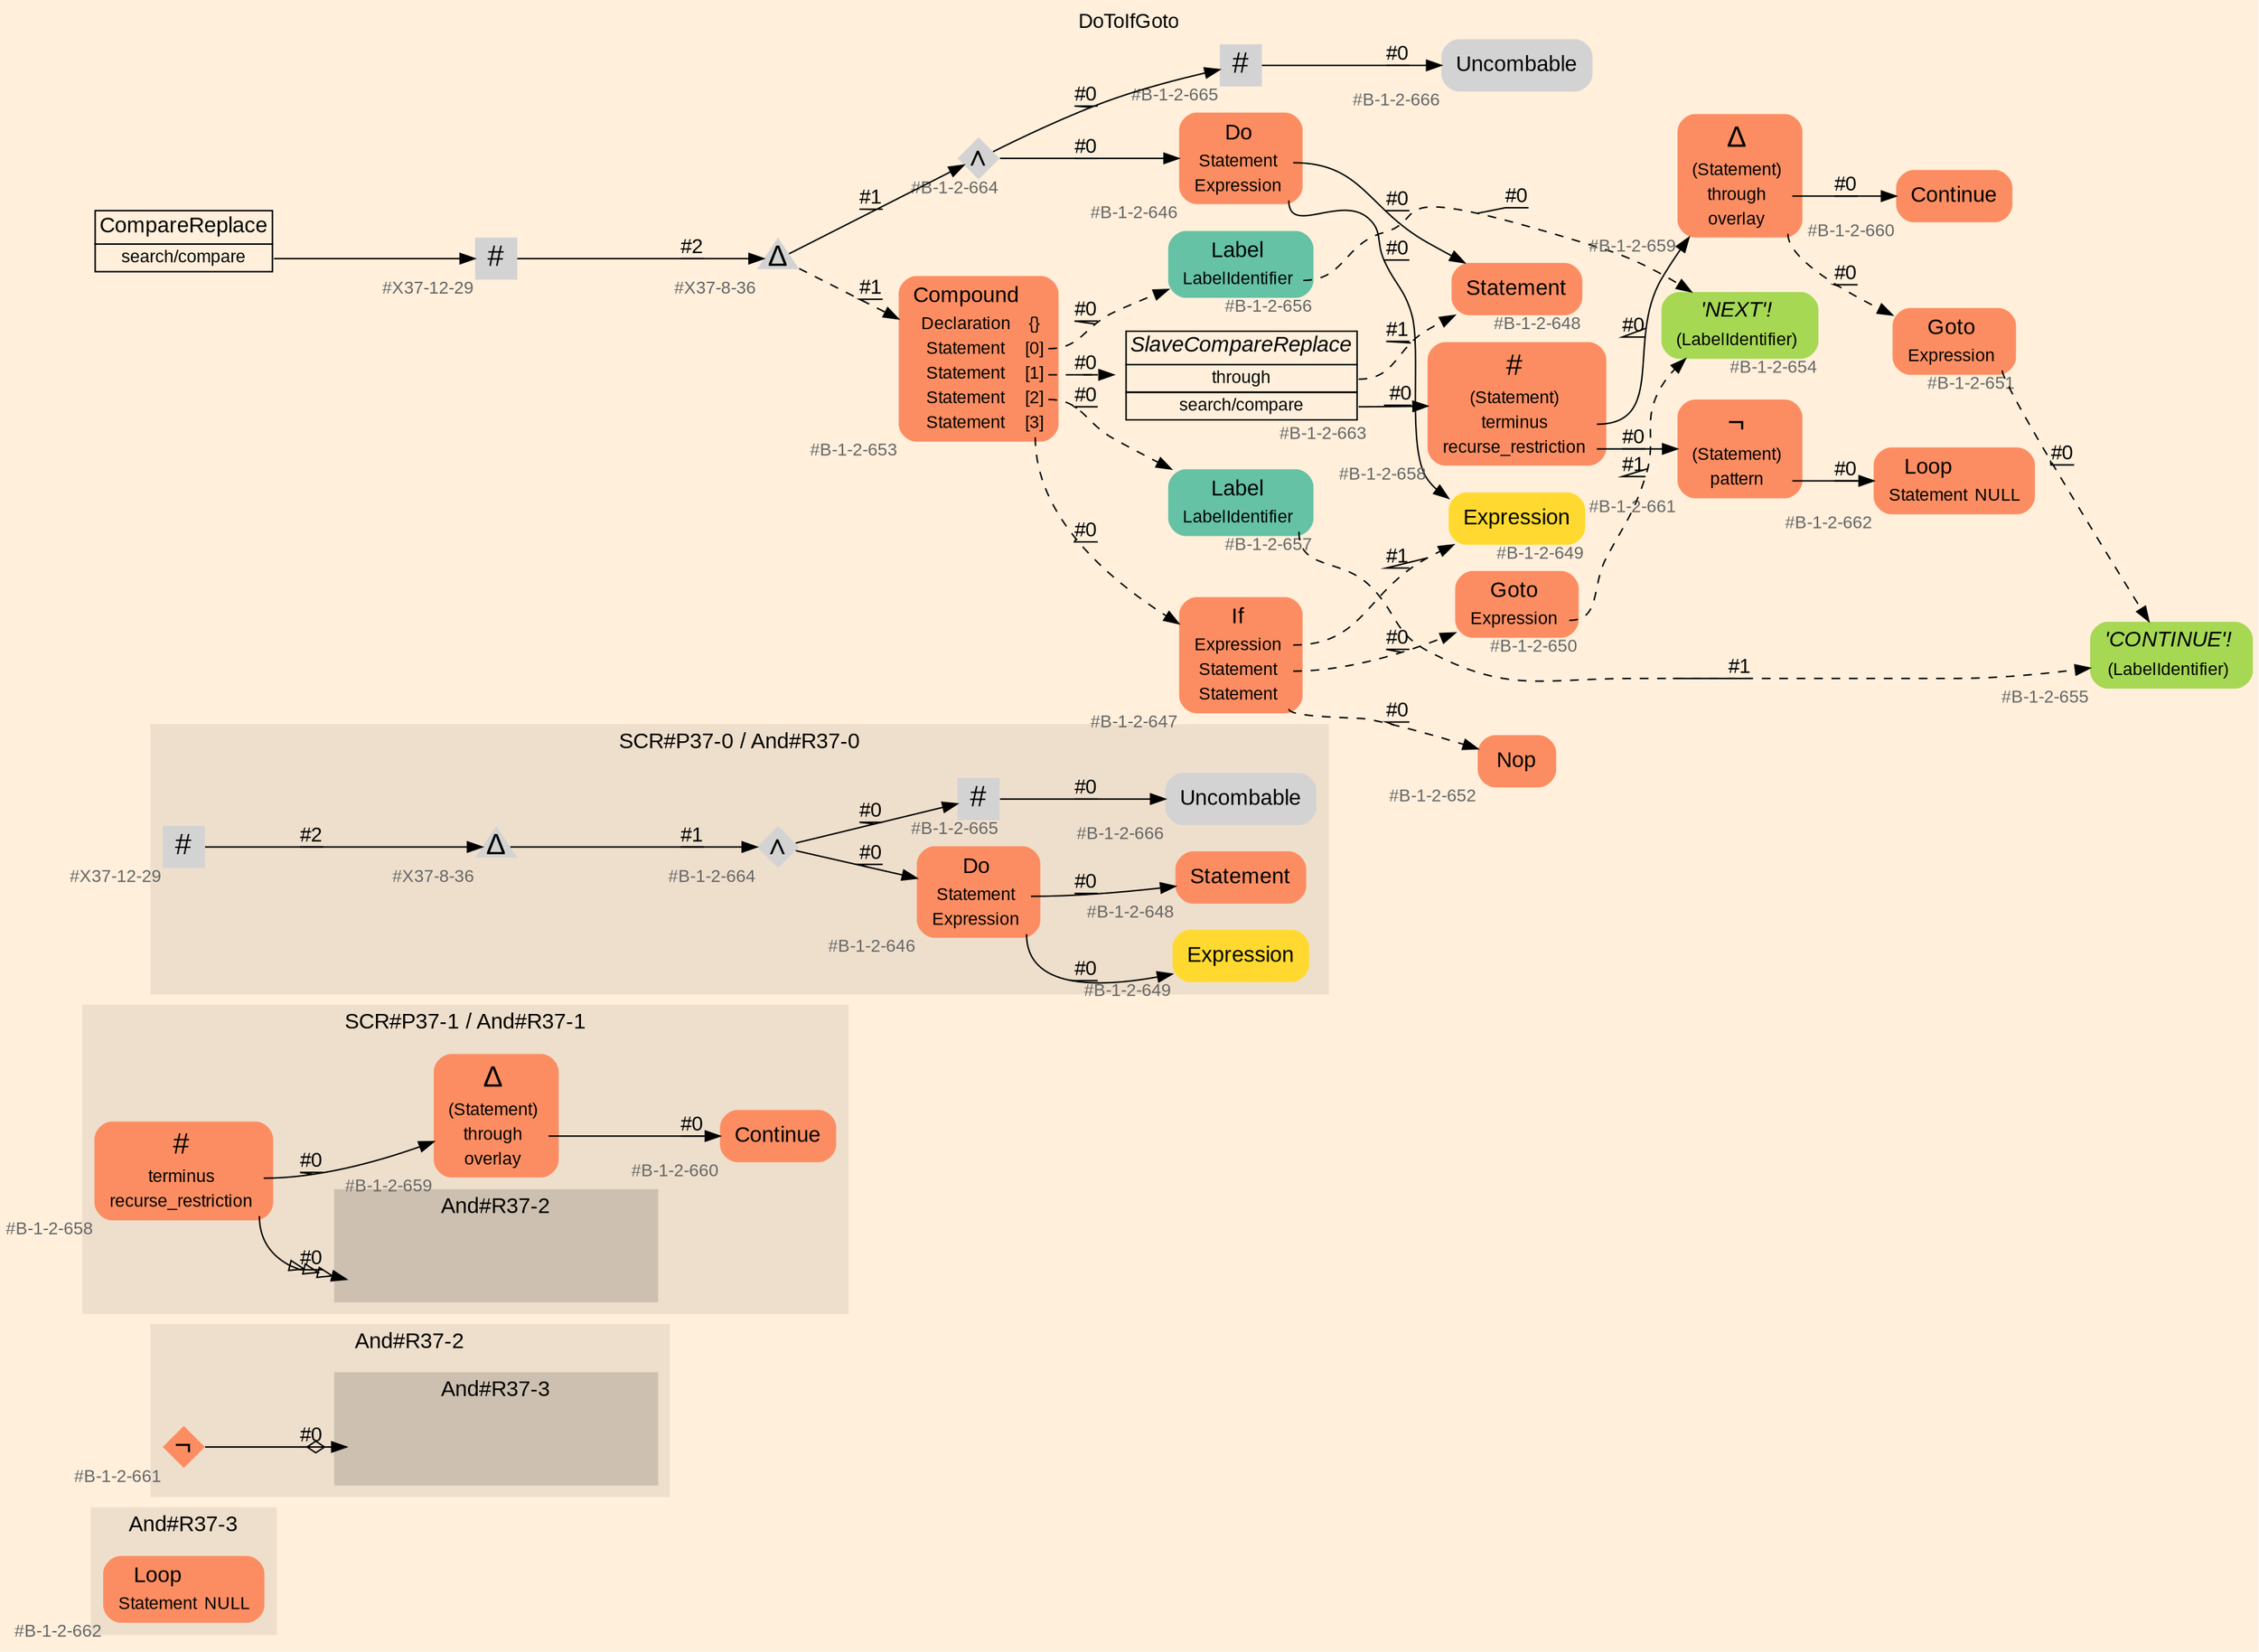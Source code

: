 digraph "DoToIfGoto" {
label = "DoToIfGoto"
labelloc = t
graph [
    rankdir = "LR"
    ranksep = 0.3
    bgcolor = antiquewhite1
    color = black
    fontcolor = black
    fontname = "Arial"
];
node [
    fontname = "Arial"
];
edge [
    fontname = "Arial"
];

// -------------------- figure And#R37-3 --------------------
// -------- region And#R37-3 ----------
subgraph "clusterAnd#R37-3" {
    label = "And#R37-3"
    style = "filled"
    color = antiquewhite2
    fontsize = "15"
    // -------- block And#R37-3/#B-1-2-662 ----------
    "And#R37-3/#B-1-2-662" [
        fillcolor = "/set28/2"
        xlabel = "#B-1-2-662"
        fontsize = "12"
        fontcolor = grey40
        shape = "plaintext"
        label = <<TABLE BORDER="0" CELLBORDER="0" CELLSPACING="0">
         <TR><TD><FONT COLOR="black" POINT-SIZE="15">Loop</FONT></TD></TR>
         <TR><TD><FONT COLOR="black" POINT-SIZE="12">Statement</FONT></TD><TD PORT="port0"><FONT COLOR="black" POINT-SIZE="12">NULL</FONT></TD></TR>
        </TABLE>>
        style = "rounded,filled"
    ];
    
}


// -------------------- figure And#R37-2 --------------------
// -------- region And#R37-2 ----------
subgraph "clusterAnd#R37-2" {
    label = "And#R37-2"
    style = "filled"
    color = antiquewhite2
    fontsize = "15"
    // -------- block And#R37-2/#B-1-2-661 ----------
    "And#R37-2/#B-1-2-661" [
        fillcolor = "/set28/2"
        xlabel = "#B-1-2-661"
        fontsize = "12"
        fontcolor = grey40
        shape = "diamond"
        label = <<FONT COLOR="black" POINT-SIZE="20">¬</FONT>>
        style = "filled"
        penwidth = 0.0
        fixedsize = true
        width = 0.4
        height = 0.4
    ];
    
    // -------- region And#R37-2/And#R37-3 ----------
    subgraph "clusterAnd#R37-2/And#R37-3" {
        label = "And#R37-3"
        style = "filled"
        color = antiquewhite3
        fontsize = "15"
        // -------- block And#R37-2/And#R37-3/#B-1-2-662 ----------
        "And#R37-2/And#R37-3/#B-1-2-662" [
            fillcolor = "/set28/2"
            xlabel = "#B-1-2-662"
            fontsize = "12"
            fontcolor = grey40
            shape = "none"
            style = "invisible"
        ];
        
    }
    
}

"And#R37-2/#B-1-2-661" -> "And#R37-2/And#R37-3/#B-1-2-662" [
    arrowhead="normalnoneodiamond"
    label = "#0"
    decorate = true
    color = black
    fontcolor = black
];


// -------------------- figure And#R37-1 --------------------
// -------- region And#R37-1 ----------
subgraph "clusterAnd#R37-1" {
    label = "SCR#P37-1 / And#R37-1"
    style = "filled"
    color = antiquewhite2
    fontsize = "15"
    // -------- block And#R37-1/#B-1-2-658 ----------
    "And#R37-1/#B-1-2-658" [
        fillcolor = "/set28/2"
        xlabel = "#B-1-2-658"
        fontsize = "12"
        fontcolor = grey40
        shape = "plaintext"
        label = <<TABLE BORDER="0" CELLBORDER="0" CELLSPACING="0">
         <TR><TD><FONT COLOR="black" POINT-SIZE="20">#</FONT></TD></TR>
         <TR><TD><FONT COLOR="black" POINT-SIZE="12">terminus</FONT></TD><TD PORT="port0"></TD></TR>
         <TR><TD><FONT COLOR="black" POINT-SIZE="12">recurse_restriction</FONT></TD><TD PORT="port1"></TD></TR>
        </TABLE>>
        style = "rounded,filled"
    ];
    
    // -------- block And#R37-1/#B-1-2-659 ----------
    "And#R37-1/#B-1-2-659" [
        fillcolor = "/set28/2"
        xlabel = "#B-1-2-659"
        fontsize = "12"
        fontcolor = grey40
        shape = "plaintext"
        label = <<TABLE BORDER="0" CELLBORDER="0" CELLSPACING="0">
         <TR><TD><FONT COLOR="black" POINT-SIZE="20">Δ</FONT></TD></TR>
         <TR><TD><FONT COLOR="black" POINT-SIZE="12">(Statement)</FONT></TD><TD PORT="port0"></TD></TR>
         <TR><TD><FONT COLOR="black" POINT-SIZE="12">through</FONT></TD><TD PORT="port1"></TD></TR>
         <TR><TD><FONT COLOR="black" POINT-SIZE="12">overlay</FONT></TD><TD PORT="port2"></TD></TR>
        </TABLE>>
        style = "rounded,filled"
    ];
    
    // -------- block And#R37-1/#B-1-2-660 ----------
    "And#R37-1/#B-1-2-660" [
        fillcolor = "/set28/2"
        xlabel = "#B-1-2-660"
        fontsize = "12"
        fontcolor = grey40
        shape = "plaintext"
        label = <<TABLE BORDER="0" CELLBORDER="0" CELLSPACING="0">
         <TR><TD><FONT COLOR="black" POINT-SIZE="15">Continue</FONT></TD></TR>
        </TABLE>>
        style = "rounded,filled"
    ];
    
    // -------- region And#R37-1/And#R37-2 ----------
    subgraph "clusterAnd#R37-1/And#R37-2" {
        label = "And#R37-2"
        style = "filled"
        color = antiquewhite3
        fontsize = "15"
        // -------- block And#R37-1/And#R37-2/#B-1-2-661 ----------
        "And#R37-1/And#R37-2/#B-1-2-661" [
            fillcolor = "/set28/2"
            xlabel = "#B-1-2-661"
            fontsize = "12"
            fontcolor = grey40
            shape = "none"
            style = "invisible"
        ];
        
    }
    
}

"And#R37-1/#B-1-2-658":port0 -> "And#R37-1/#B-1-2-659" [
    label = "#0"
    decorate = true
    color = black
    fontcolor = black
];

"And#R37-1/#B-1-2-658":port1 -> "And#R37-1/And#R37-2/#B-1-2-661" [
    arrowhead="normalonormalonormalonormal"
    label = "#0"
    decorate = true
    color = black
    fontcolor = black
];

"And#R37-1/#B-1-2-659":port1 -> "And#R37-1/#B-1-2-660" [
    label = "#0"
    decorate = true
    color = black
    fontcolor = black
];


// -------------------- figure And#R37-0 --------------------
// -------- region And#R37-0 ----------
subgraph "clusterAnd#R37-0" {
    label = "SCR#P37-0 / And#R37-0"
    style = "filled"
    color = antiquewhite2
    fontsize = "15"
    // -------- block And#R37-0/#B-1-2-649 ----------
    "And#R37-0/#B-1-2-649" [
        fillcolor = "/set28/6"
        xlabel = "#B-1-2-649"
        fontsize = "12"
        fontcolor = grey40
        shape = "plaintext"
        label = <<TABLE BORDER="0" CELLBORDER="0" CELLSPACING="0">
         <TR><TD><FONT COLOR="black" POINT-SIZE="15">Expression</FONT></TD></TR>
        </TABLE>>
        style = "rounded,filled"
    ];
    
    // -------- block And#R37-0/#X37-12-29 ----------
    "And#R37-0/#X37-12-29" [
        xlabel = "#X37-12-29"
        fontsize = "12"
        fontcolor = grey40
        shape = "square"
        label = <<FONT COLOR="black" POINT-SIZE="20">#</FONT>>
        style = "filled"
        penwidth = 0.0
        fixedsize = true
        width = 0.4
        height = 0.4
    ];
    
    // -------- block And#R37-0/#B-1-2-646 ----------
    "And#R37-0/#B-1-2-646" [
        fillcolor = "/set28/2"
        xlabel = "#B-1-2-646"
        fontsize = "12"
        fontcolor = grey40
        shape = "plaintext"
        label = <<TABLE BORDER="0" CELLBORDER="0" CELLSPACING="0">
         <TR><TD><FONT COLOR="black" POINT-SIZE="15">Do</FONT></TD></TR>
         <TR><TD><FONT COLOR="black" POINT-SIZE="12">Statement</FONT></TD><TD PORT="port0"></TD></TR>
         <TR><TD><FONT COLOR="black" POINT-SIZE="12">Expression</FONT></TD><TD PORT="port1"></TD></TR>
        </TABLE>>
        style = "rounded,filled"
    ];
    
    // -------- block And#R37-0/#X37-8-36 ----------
    "And#R37-0/#X37-8-36" [
        xlabel = "#X37-8-36"
        fontsize = "12"
        fontcolor = grey40
        shape = "triangle"
        label = <<FONT COLOR="black" POINT-SIZE="20">Δ</FONT>>
        style = "filled"
        penwidth = 0.0
        fixedsize = true
        width = 0.4
        height = 0.4
    ];
    
    // -------- block And#R37-0/#B-1-2-664 ----------
    "And#R37-0/#B-1-2-664" [
        xlabel = "#B-1-2-664"
        fontsize = "12"
        fontcolor = grey40
        shape = "diamond"
        label = <<FONT COLOR="black" POINT-SIZE="20">∧</FONT>>
        style = "filled"
        penwidth = 0.0
        fixedsize = true
        width = 0.4
        height = 0.4
    ];
    
    // -------- block And#R37-0/#B-1-2-665 ----------
    "And#R37-0/#B-1-2-665" [
        xlabel = "#B-1-2-665"
        fontsize = "12"
        fontcolor = grey40
        shape = "square"
        label = <<FONT COLOR="black" POINT-SIZE="20">#</FONT>>
        style = "filled"
        penwidth = 0.0
        fixedsize = true
        width = 0.4
        height = 0.4
    ];
    
    // -------- block And#R37-0/#B-1-2-648 ----------
    "And#R37-0/#B-1-2-648" [
        fillcolor = "/set28/2"
        xlabel = "#B-1-2-648"
        fontsize = "12"
        fontcolor = grey40
        shape = "plaintext"
        label = <<TABLE BORDER="0" CELLBORDER="0" CELLSPACING="0">
         <TR><TD><FONT COLOR="black" POINT-SIZE="15">Statement</FONT></TD></TR>
        </TABLE>>
        style = "rounded,filled"
    ];
    
    // -------- block And#R37-0/#B-1-2-666 ----------
    "And#R37-0/#B-1-2-666" [
        xlabel = "#B-1-2-666"
        fontsize = "12"
        fontcolor = grey40
        shape = "plaintext"
        label = <<TABLE BORDER="0" CELLBORDER="0" CELLSPACING="0">
         <TR><TD><FONT COLOR="black" POINT-SIZE="15">Uncombable</FONT></TD></TR>
        </TABLE>>
        style = "rounded,filled"
    ];
    
}

"And#R37-0/#X37-12-29" -> "And#R37-0/#X37-8-36" [
    label = "#2"
    decorate = true
    color = black
    fontcolor = black
];

"And#R37-0/#B-1-2-646":port0 -> "And#R37-0/#B-1-2-648" [
    label = "#0"
    decorate = true
    color = black
    fontcolor = black
];

"And#R37-0/#B-1-2-646":port1 -> "And#R37-0/#B-1-2-649" [
    label = "#0"
    decorate = true
    color = black
    fontcolor = black
];

"And#R37-0/#X37-8-36" -> "And#R37-0/#B-1-2-664" [
    label = "#1"
    decorate = true
    color = black
    fontcolor = black
];

"And#R37-0/#B-1-2-664" -> "And#R37-0/#B-1-2-646" [
    label = "#0"
    decorate = true
    color = black
    fontcolor = black
];

"And#R37-0/#B-1-2-664" -> "And#R37-0/#B-1-2-665" [
    label = "#0"
    decorate = true
    color = black
    fontcolor = black
];

"And#R37-0/#B-1-2-665" -> "And#R37-0/#B-1-2-666" [
    label = "#0"
    decorate = true
    color = black
    fontcolor = black
];


// -------------------- transformation figure --------------------
// -------- block CR#X37-10-37 ----------
"CR#X37-10-37" [
    fillcolor = antiquewhite1
    fontsize = "12"
    fontcolor = grey40
    shape = "plaintext"
    label = <<TABLE BORDER="0" CELLBORDER="1" CELLSPACING="0">
     <TR><TD><FONT COLOR="black" POINT-SIZE="15">CompareReplace</FONT></TD></TR>
     <TR><TD PORT="port0"><FONT COLOR="black" POINT-SIZE="12">search/compare</FONT></TD></TR>
    </TABLE>>
    style = "filled"
    color = black
];

// -------- block #X37-12-29 ----------
"#X37-12-29" [
    xlabel = "#X37-12-29"
    fontsize = "12"
    fontcolor = grey40
    shape = "square"
    label = <<FONT COLOR="black" POINT-SIZE="20">#</FONT>>
    style = "filled"
    penwidth = 0.0
    fixedsize = true
    width = 0.4
    height = 0.4
];

// -------- block #X37-8-36 ----------
"#X37-8-36" [
    xlabel = "#X37-8-36"
    fontsize = "12"
    fontcolor = grey40
    shape = "triangle"
    label = <<FONT COLOR="black" POINT-SIZE="20">Δ</FONT>>
    style = "filled"
    penwidth = 0.0
    fixedsize = true
    width = 0.4
    height = 0.4
];

// -------- block #B-1-2-664 ----------
"#B-1-2-664" [
    xlabel = "#B-1-2-664"
    fontsize = "12"
    fontcolor = grey40
    shape = "diamond"
    label = <<FONT COLOR="black" POINT-SIZE="20">∧</FONT>>
    style = "filled"
    penwidth = 0.0
    fixedsize = true
    width = 0.4
    height = 0.4
];

// -------- block #B-1-2-646 ----------
"#B-1-2-646" [
    fillcolor = "/set28/2"
    xlabel = "#B-1-2-646"
    fontsize = "12"
    fontcolor = grey40
    shape = "plaintext"
    label = <<TABLE BORDER="0" CELLBORDER="0" CELLSPACING="0">
     <TR><TD><FONT COLOR="black" POINT-SIZE="15">Do</FONT></TD></TR>
     <TR><TD><FONT COLOR="black" POINT-SIZE="12">Statement</FONT></TD><TD PORT="port0"></TD></TR>
     <TR><TD><FONT COLOR="black" POINT-SIZE="12">Expression</FONT></TD><TD PORT="port1"></TD></TR>
    </TABLE>>
    style = "rounded,filled"
];

// -------- block #B-1-2-648 ----------
"#B-1-2-648" [
    fillcolor = "/set28/2"
    xlabel = "#B-1-2-648"
    fontsize = "12"
    fontcolor = grey40
    shape = "plaintext"
    label = <<TABLE BORDER="0" CELLBORDER="0" CELLSPACING="0">
     <TR><TD><FONT COLOR="black" POINT-SIZE="15">Statement</FONT></TD></TR>
    </TABLE>>
    style = "rounded,filled"
];

// -------- block #B-1-2-649 ----------
"#B-1-2-649" [
    fillcolor = "/set28/6"
    xlabel = "#B-1-2-649"
    fontsize = "12"
    fontcolor = grey40
    shape = "plaintext"
    label = <<TABLE BORDER="0" CELLBORDER="0" CELLSPACING="0">
     <TR><TD><FONT COLOR="black" POINT-SIZE="15">Expression</FONT></TD></TR>
    </TABLE>>
    style = "rounded,filled"
];

// -------- block #B-1-2-665 ----------
"#B-1-2-665" [
    xlabel = "#B-1-2-665"
    fontsize = "12"
    fontcolor = grey40
    shape = "square"
    label = <<FONT COLOR="black" POINT-SIZE="20">#</FONT>>
    style = "filled"
    penwidth = 0.0
    fixedsize = true
    width = 0.4
    height = 0.4
];

// -------- block #B-1-2-666 ----------
"#B-1-2-666" [
    xlabel = "#B-1-2-666"
    fontsize = "12"
    fontcolor = grey40
    shape = "plaintext"
    label = <<TABLE BORDER="0" CELLBORDER="0" CELLSPACING="0">
     <TR><TD><FONT COLOR="black" POINT-SIZE="15">Uncombable</FONT></TD></TR>
    </TABLE>>
    style = "rounded,filled"
];

// -------- block #B-1-2-653 ----------
"#B-1-2-653" [
    fillcolor = "/set28/2"
    xlabel = "#B-1-2-653"
    fontsize = "12"
    fontcolor = grey40
    shape = "plaintext"
    label = <<TABLE BORDER="0" CELLBORDER="0" CELLSPACING="0">
     <TR><TD><FONT COLOR="black" POINT-SIZE="15">Compound</FONT></TD></TR>
     <TR><TD><FONT COLOR="black" POINT-SIZE="12">Declaration</FONT></TD><TD PORT="port0"><FONT COLOR="black" POINT-SIZE="12">{}</FONT></TD></TR>
     <TR><TD><FONT COLOR="black" POINT-SIZE="12">Statement</FONT></TD><TD PORT="port1"><FONT COLOR="black" POINT-SIZE="12">[0]</FONT></TD></TR>
     <TR><TD><FONT COLOR="black" POINT-SIZE="12">Statement</FONT></TD><TD PORT="port2"><FONT COLOR="black" POINT-SIZE="12">[1]</FONT></TD></TR>
     <TR><TD><FONT COLOR="black" POINT-SIZE="12">Statement</FONT></TD><TD PORT="port3"><FONT COLOR="black" POINT-SIZE="12">[2]</FONT></TD></TR>
     <TR><TD><FONT COLOR="black" POINT-SIZE="12">Statement</FONT></TD><TD PORT="port4"><FONT COLOR="black" POINT-SIZE="12">[3]</FONT></TD></TR>
    </TABLE>>
    style = "rounded,filled"
];

// -------- block #B-1-2-656 ----------
"#B-1-2-656" [
    fillcolor = "/set28/1"
    xlabel = "#B-1-2-656"
    fontsize = "12"
    fontcolor = grey40
    shape = "plaintext"
    label = <<TABLE BORDER="0" CELLBORDER="0" CELLSPACING="0">
     <TR><TD><FONT COLOR="black" POINT-SIZE="15">Label</FONT></TD></TR>
     <TR><TD><FONT COLOR="black" POINT-SIZE="12">LabelIdentifier</FONT></TD><TD PORT="port0"></TD></TR>
    </TABLE>>
    style = "rounded,filled"
];

// -------- block #B-1-2-654 ----------
"#B-1-2-654" [
    fillcolor = "/set28/5"
    xlabel = "#B-1-2-654"
    fontsize = "12"
    fontcolor = grey40
    shape = "plaintext"
    label = <<TABLE BORDER="0" CELLBORDER="0" CELLSPACING="0">
     <TR><TD><FONT COLOR="black" POINT-SIZE="15"><I>'NEXT'!</I></FONT></TD></TR>
     <TR><TD><FONT COLOR="black" POINT-SIZE="12">(LabelIdentifier)</FONT></TD><TD PORT="port0"></TD></TR>
    </TABLE>>
    style = "rounded,filled"
];

// -------- block #B-1-2-663 ----------
"#B-1-2-663" [
    fillcolor = antiquewhite1
    xlabel = "#B-1-2-663"
    fontsize = "12"
    fontcolor = grey40
    shape = "plaintext"
    label = <<TABLE BORDER="0" CELLBORDER="1" CELLSPACING="0">
     <TR><TD><FONT COLOR="black" POINT-SIZE="15"><I>SlaveCompareReplace</I></FONT></TD></TR>
     <TR><TD PORT="port0"><FONT COLOR="black" POINT-SIZE="12">through</FONT></TD></TR>
     <TR><TD PORT="port1"><FONT COLOR="black" POINT-SIZE="12">search/compare</FONT></TD></TR>
    </TABLE>>
    style = "filled"
    color = black
];

// -------- block #B-1-2-658 ----------
"#B-1-2-658" [
    fillcolor = "/set28/2"
    xlabel = "#B-1-2-658"
    fontsize = "12"
    fontcolor = grey40
    shape = "plaintext"
    label = <<TABLE BORDER="0" CELLBORDER="0" CELLSPACING="0">
     <TR><TD><FONT COLOR="black" POINT-SIZE="20">#</FONT></TD></TR>
     <TR><TD><FONT COLOR="black" POINT-SIZE="12">(Statement)</FONT></TD><TD PORT="port0"></TD></TR>
     <TR><TD><FONT COLOR="black" POINT-SIZE="12">terminus</FONT></TD><TD PORT="port1"></TD></TR>
     <TR><TD><FONT COLOR="black" POINT-SIZE="12">recurse_restriction</FONT></TD><TD PORT="port2"></TD></TR>
    </TABLE>>
    style = "rounded,filled"
];

// -------- block #B-1-2-659 ----------
"#B-1-2-659" [
    fillcolor = "/set28/2"
    xlabel = "#B-1-2-659"
    fontsize = "12"
    fontcolor = grey40
    shape = "plaintext"
    label = <<TABLE BORDER="0" CELLBORDER="0" CELLSPACING="0">
     <TR><TD><FONT COLOR="black" POINT-SIZE="20">Δ</FONT></TD></TR>
     <TR><TD><FONT COLOR="black" POINT-SIZE="12">(Statement)</FONT></TD><TD PORT="port0"></TD></TR>
     <TR><TD><FONT COLOR="black" POINT-SIZE="12">through</FONT></TD><TD PORT="port1"></TD></TR>
     <TR><TD><FONT COLOR="black" POINT-SIZE="12">overlay</FONT></TD><TD PORT="port2"></TD></TR>
    </TABLE>>
    style = "rounded,filled"
];

// -------- block #B-1-2-660 ----------
"#B-1-2-660" [
    fillcolor = "/set28/2"
    xlabel = "#B-1-2-660"
    fontsize = "12"
    fontcolor = grey40
    shape = "plaintext"
    label = <<TABLE BORDER="0" CELLBORDER="0" CELLSPACING="0">
     <TR><TD><FONT COLOR="black" POINT-SIZE="15">Continue</FONT></TD></TR>
    </TABLE>>
    style = "rounded,filled"
];

// -------- block #B-1-2-651 ----------
"#B-1-2-651" [
    fillcolor = "/set28/2"
    xlabel = "#B-1-2-651"
    fontsize = "12"
    fontcolor = grey40
    shape = "plaintext"
    label = <<TABLE BORDER="0" CELLBORDER="0" CELLSPACING="0">
     <TR><TD><FONT COLOR="black" POINT-SIZE="15">Goto</FONT></TD></TR>
     <TR><TD><FONT COLOR="black" POINT-SIZE="12">Expression</FONT></TD><TD PORT="port0"></TD></TR>
    </TABLE>>
    style = "rounded,filled"
];

// -------- block #B-1-2-655 ----------
"#B-1-2-655" [
    fillcolor = "/set28/5"
    xlabel = "#B-1-2-655"
    fontsize = "12"
    fontcolor = grey40
    shape = "plaintext"
    label = <<TABLE BORDER="0" CELLBORDER="0" CELLSPACING="0">
     <TR><TD><FONT COLOR="black" POINT-SIZE="15"><I>'CONTINUE'!</I></FONT></TD></TR>
     <TR><TD><FONT COLOR="black" POINT-SIZE="12">(LabelIdentifier)</FONT></TD><TD PORT="port0"></TD></TR>
    </TABLE>>
    style = "rounded,filled"
];

// -------- block #B-1-2-661 ----------
"#B-1-2-661" [
    fillcolor = "/set28/2"
    xlabel = "#B-1-2-661"
    fontsize = "12"
    fontcolor = grey40
    shape = "plaintext"
    label = <<TABLE BORDER="0" CELLBORDER="0" CELLSPACING="0">
     <TR><TD><FONT COLOR="black" POINT-SIZE="20">¬</FONT></TD></TR>
     <TR><TD><FONT COLOR="black" POINT-SIZE="12">(Statement)</FONT></TD><TD PORT="port0"></TD></TR>
     <TR><TD><FONT COLOR="black" POINT-SIZE="12">pattern</FONT></TD><TD PORT="port1"></TD></TR>
    </TABLE>>
    style = "rounded,filled"
];

// -------- block #B-1-2-662 ----------
"#B-1-2-662" [
    fillcolor = "/set28/2"
    xlabel = "#B-1-2-662"
    fontsize = "12"
    fontcolor = grey40
    shape = "plaintext"
    label = <<TABLE BORDER="0" CELLBORDER="0" CELLSPACING="0">
     <TR><TD><FONT COLOR="black" POINT-SIZE="15">Loop</FONT></TD></TR>
     <TR><TD><FONT COLOR="black" POINT-SIZE="12">Statement</FONT></TD><TD PORT="port0"><FONT COLOR="black" POINT-SIZE="12">NULL</FONT></TD></TR>
    </TABLE>>
    style = "rounded,filled"
];

// -------- block #B-1-2-657 ----------
"#B-1-2-657" [
    fillcolor = "/set28/1"
    xlabel = "#B-1-2-657"
    fontsize = "12"
    fontcolor = grey40
    shape = "plaintext"
    label = <<TABLE BORDER="0" CELLBORDER="0" CELLSPACING="0">
     <TR><TD><FONT COLOR="black" POINT-SIZE="15">Label</FONT></TD></TR>
     <TR><TD><FONT COLOR="black" POINT-SIZE="12">LabelIdentifier</FONT></TD><TD PORT="port0"></TD></TR>
    </TABLE>>
    style = "rounded,filled"
];

// -------- block #B-1-2-647 ----------
"#B-1-2-647" [
    fillcolor = "/set28/2"
    xlabel = "#B-1-2-647"
    fontsize = "12"
    fontcolor = grey40
    shape = "plaintext"
    label = <<TABLE BORDER="0" CELLBORDER="0" CELLSPACING="0">
     <TR><TD><FONT COLOR="black" POINT-SIZE="15">If</FONT></TD></TR>
     <TR><TD><FONT COLOR="black" POINT-SIZE="12">Expression</FONT></TD><TD PORT="port0"></TD></TR>
     <TR><TD><FONT COLOR="black" POINT-SIZE="12">Statement</FONT></TD><TD PORT="port1"></TD></TR>
     <TR><TD><FONT COLOR="black" POINT-SIZE="12">Statement</FONT></TD><TD PORT="port2"></TD></TR>
    </TABLE>>
    style = "rounded,filled"
];

// -------- block #B-1-2-650 ----------
"#B-1-2-650" [
    fillcolor = "/set28/2"
    xlabel = "#B-1-2-650"
    fontsize = "12"
    fontcolor = grey40
    shape = "plaintext"
    label = <<TABLE BORDER="0" CELLBORDER="0" CELLSPACING="0">
     <TR><TD><FONT COLOR="black" POINT-SIZE="15">Goto</FONT></TD></TR>
     <TR><TD><FONT COLOR="black" POINT-SIZE="12">Expression</FONT></TD><TD PORT="port0"></TD></TR>
    </TABLE>>
    style = "rounded,filled"
];

// -------- block #B-1-2-652 ----------
"#B-1-2-652" [
    fillcolor = "/set28/2"
    xlabel = "#B-1-2-652"
    fontsize = "12"
    fontcolor = grey40
    shape = "plaintext"
    label = <<TABLE BORDER="0" CELLBORDER="0" CELLSPACING="0">
     <TR><TD><FONT COLOR="black" POINT-SIZE="15">Nop</FONT></TD></TR>
    </TABLE>>
    style = "rounded,filled"
];

"CR#X37-10-37":port0 -> "#X37-12-29" [
    label = ""
    decorate = true
    color = black
    fontcolor = black
];

"#X37-12-29" -> "#X37-8-36" [
    label = "#2"
    decorate = true
    color = black
    fontcolor = black
];

"#X37-8-36" -> "#B-1-2-664" [
    label = "#1"
    decorate = true
    color = black
    fontcolor = black
];

"#X37-8-36" -> "#B-1-2-653" [
    style="dashed"
    label = "#1"
    decorate = true
    color = black
    fontcolor = black
];

"#B-1-2-664" -> "#B-1-2-646" [
    label = "#0"
    decorate = true
    color = black
    fontcolor = black
];

"#B-1-2-664" -> "#B-1-2-665" [
    label = "#0"
    decorate = true
    color = black
    fontcolor = black
];

"#B-1-2-646":port0 -> "#B-1-2-648" [
    label = "#0"
    decorate = true
    color = black
    fontcolor = black
];

"#B-1-2-646":port1 -> "#B-1-2-649" [
    label = "#0"
    decorate = true
    color = black
    fontcolor = black
];

"#B-1-2-665" -> "#B-1-2-666" [
    label = "#0"
    decorate = true
    color = black
    fontcolor = black
];

"#B-1-2-653":port1 -> "#B-1-2-656" [
    style="dashed"
    label = "#0"
    decorate = true
    color = black
    fontcolor = black
];

"#B-1-2-653":port2 -> "#B-1-2-663" [
    style="dashed"
    label = "#0"
    decorate = true
    color = black
    fontcolor = black
];

"#B-1-2-653":port3 -> "#B-1-2-657" [
    style="dashed"
    label = "#0"
    decorate = true
    color = black
    fontcolor = black
];

"#B-1-2-653":port4 -> "#B-1-2-647" [
    style="dashed"
    label = "#0"
    decorate = true
    color = black
    fontcolor = black
];

"#B-1-2-656":port0 -> "#B-1-2-654" [
    style="dashed"
    label = "#0"
    decorate = true
    color = black
    fontcolor = black
];

"#B-1-2-663":port0 -> "#B-1-2-648" [
    style="dashed"
    label = "#1"
    decorate = true
    color = black
    fontcolor = black
];

"#B-1-2-663":port1 -> "#B-1-2-658" [
    label = " #0"
    decorate = true
    color = black
    fontcolor = black
];

"#B-1-2-658":port1 -> "#B-1-2-659" [
    label = "#0"
    decorate = true
    color = black
    fontcolor = black
];

"#B-1-2-658":port2 -> "#B-1-2-661" [
    label = "#0"
    decorate = true
    color = black
    fontcolor = black
];

"#B-1-2-659":port1 -> "#B-1-2-660" [
    label = "#0"
    decorate = true
    color = black
    fontcolor = black
];

"#B-1-2-659":port2 -> "#B-1-2-651" [
    style="dashed"
    label = "#0"
    decorate = true
    color = black
    fontcolor = black
];

"#B-1-2-651":port0 -> "#B-1-2-655" [
    style="dashed"
    label = "#0"
    decorate = true
    color = black
    fontcolor = black
];

"#B-1-2-661":port1 -> "#B-1-2-662" [
    label = "#0"
    decorate = true
    color = black
    fontcolor = black
];

"#B-1-2-657":port0 -> "#B-1-2-655" [
    style="dashed"
    label = "#1"
    decorate = true
    color = black
    fontcolor = black
];

"#B-1-2-647":port0 -> "#B-1-2-649" [
    style="dashed"
    label = "#1"
    decorate = true
    color = black
    fontcolor = black
];

"#B-1-2-647":port1 -> "#B-1-2-650" [
    style="dashed"
    label = "#0"
    decorate = true
    color = black
    fontcolor = black
];

"#B-1-2-647":port2 -> "#B-1-2-652" [
    style="dashed"
    label = "#0"
    decorate = true
    color = black
    fontcolor = black
];

"#B-1-2-650":port0 -> "#B-1-2-654" [
    style="dashed"
    label = "#1"
    decorate = true
    color = black
    fontcolor = black
];


}
